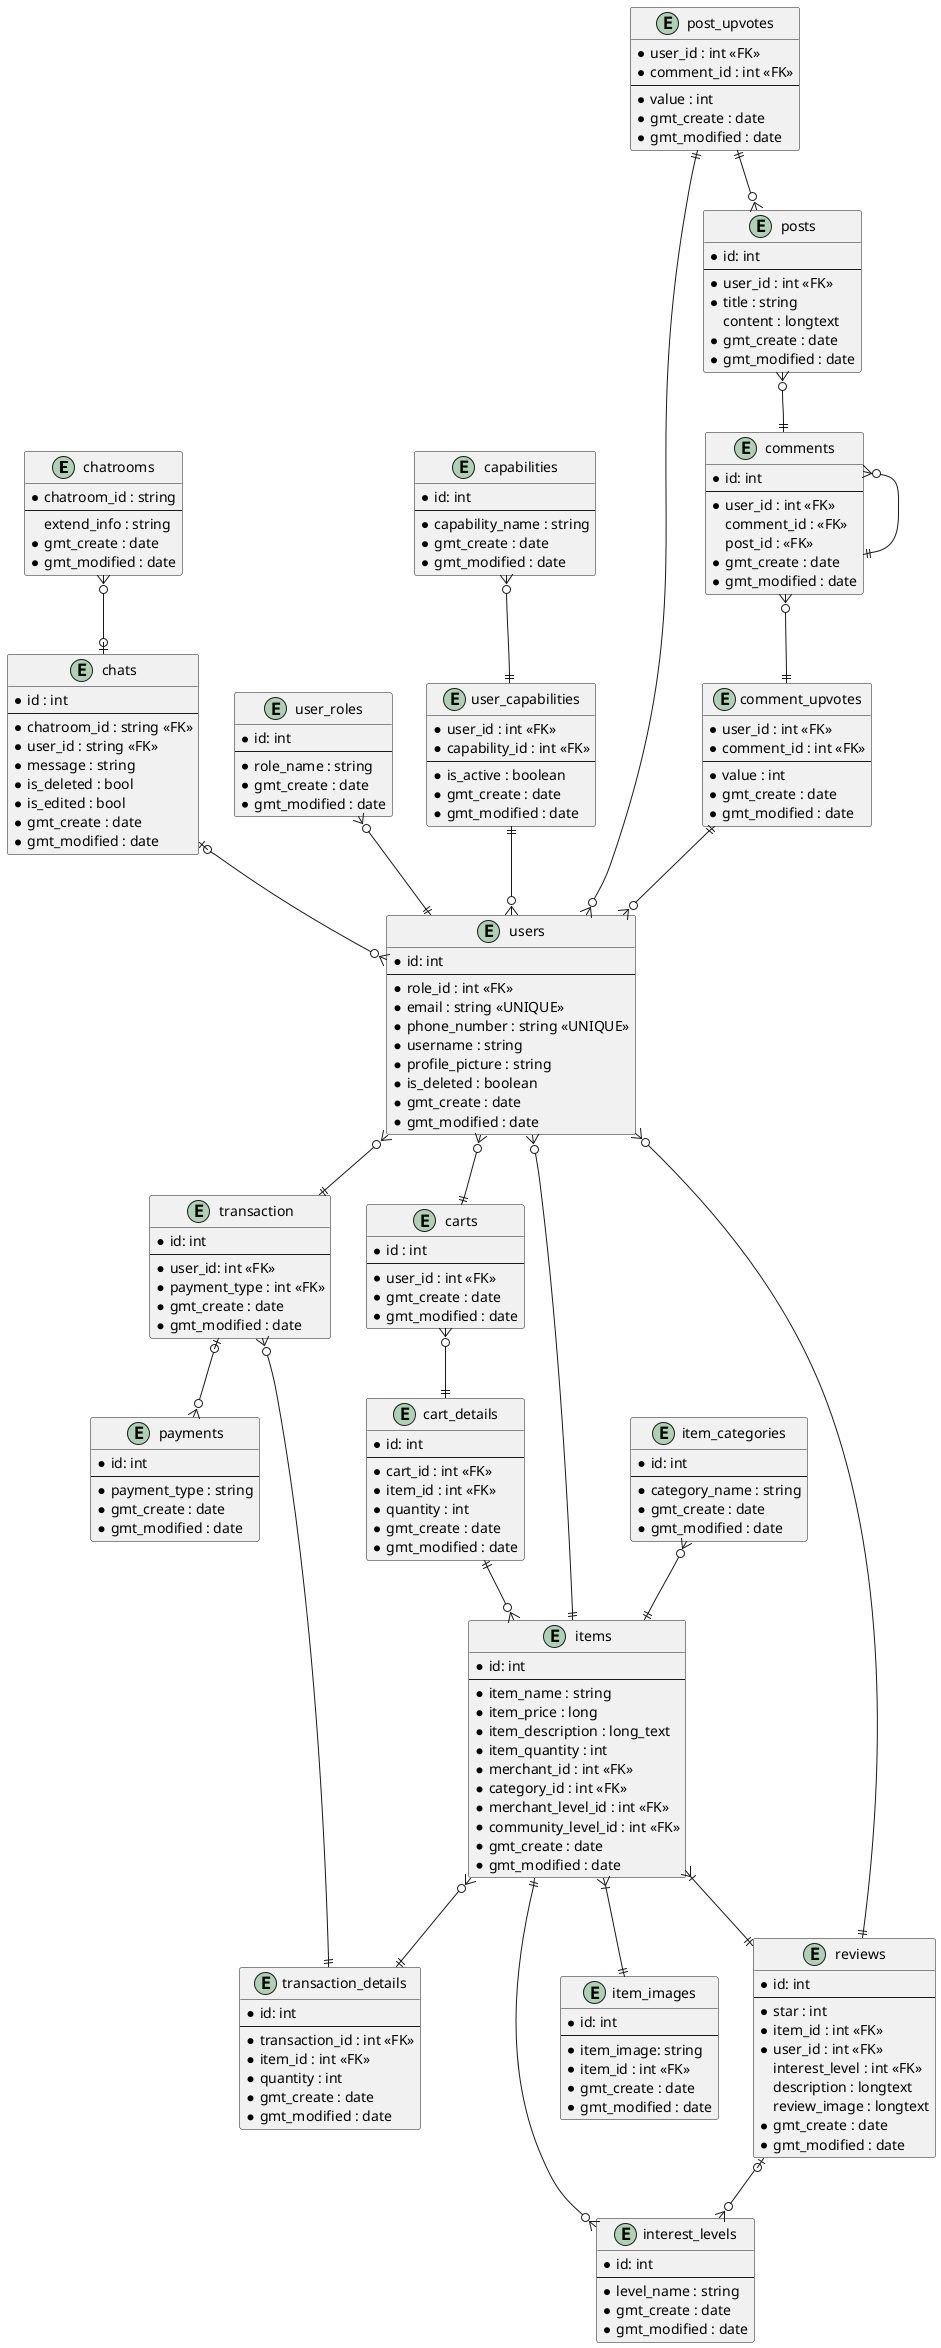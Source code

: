 @startuml class diagram

' left to right direction

' entity

' direct communication purposes
entity chatrooms {
    * chatroom_id : string
    --
    extend_info : string
    * gmt_create : date
    * gmt_modified : date
}

entity chats {
    * id : int
    --
    * chatroom_id : string <<FK>>
    * user_id : string <<FK>>
    * message : string
    * is_deleted : bool
    * is_edited : bool
    * gmt_create : date
    * gmt_modified : date
}

' for transaction purposes
entity interest_levels {
    * id: int
    --
    * level_name : string
    * gmt_create : date
    * gmt_modified : date
}

entity item_categories {
    * id: int
    --
    * category_name : string
    * gmt_create : date
    * gmt_modified : date
}

entity user_roles {
    * id: int
    --
    * role_name : string
    * gmt_create : date
    * gmt_modified : date
}

entity capabilities {
    * id: int
    --
    * capability_name : string
    * gmt_create : date
    * gmt_modified : date
}

entity user_capabilities {
    * user_id : int <<FK>>
    * capability_id : int <<FK>>
    --
    * is_active : boolean
    * gmt_create : date
    * gmt_modified : date
}

entity payments {
    * id: int
    --
    * payment_type : string
    * gmt_create : date
    * gmt_modified : date
}

entity users {
    * id: int  
    --
    * role_id : int <<FK>>
    * email : string <<UNIQUE>>
    * phone_number : string <<UNIQUE>>
    * username : string
    * profile_picture : string
    * is_deleted : boolean
    * gmt_create : date
    * gmt_modified : date
}

entity items {
    * id: int 
    --
    * item_name : string
    * item_price : long
    * item_description : long_text
    * item_quantity : int
    * merchant_id : int <<FK>>
    * category_id : int <<FK>>
    * merchant_level_id : int <<FK>>
    * community_level_id : int <<FK>>
    * gmt_create : date
    * gmt_modified : date
}

entity item_images {
    * id: int
    --
    * item_image: string
    * item_id : int <<FK>>
    * gmt_create : date
    * gmt_modified : date
}

entity reviews {
    * id: int
    --
    * star : int
    * item_id : int <<FK>>
    * user_id : int <<FK>>
      interest_level : int <<FK>>
      description : longtext
      review_image : longtext
    * gmt_create : date
    * gmt_modified : date
}

entity transaction {
    * id: int
    --
    * user_id: int <<FK>>
    * payment_type : int <<FK>>
    * gmt_create : date
    * gmt_modified : date
}

entity transaction_details {
    * id: int
    --
    * transaction_id : int <<FK>>
    * item_id : int <<FK>>
    * quantity : int
    * gmt_create : date
    * gmt_modified : date
}

entity carts {
    * id : int
    --
    * user_id : int <<FK>>
    * gmt_create : date
    * gmt_modified : date
}

entity cart_details {
    * id: int
    --
    * cart_id : int <<FK>>
    * item_id : int <<FK>>
    * quantity : int
    * gmt_create : date
    * gmt_modified : date
}

' for discussion purposes
entity posts {
    * id: int
    --
    * user_id : int <<FK>>
    * title : string
      content : longtext
    * gmt_create : date
    * gmt_modified : date
}

entity comments {
    * id: int
    --
    * user_id : int <<FK>>
      comment_id : <<FK>>
      post_id : <<FK>>
    * gmt_create : date
    * gmt_modified : date
}

entity comment_upvotes {
    * user_id : int <<FK>>
    * comment_id : int <<FK>>
    --
    * value : int
    * gmt_create : date
    * gmt_modified : date
}

entity post_upvotes {
    * user_id : int <<FK>>
    * comment_id : int <<FK>>
    --
    * value : int
    * gmt_create : date
    * gmt_modified : date
}


' relation
' for transaction purposes
interest_levels }o--|| items
item_categories }o--|| items

user_roles }o--|| users

transaction |o--o{ payments
users }o--|| transaction
transaction }o--|| transaction_details
items }o--|| transaction_details

' carts
users }o--|| carts
carts }o--|| cart_details
cart_details ||--o{ items

items }|--|| item_images
items }|--|| reviews
reviews |o--o{ interest_levels
items ||--o{ users
reviews ||--o{ users

' for discussion purposes
comments }o--|| comment_upvotes
comment_upvotes ||--o{ users
post_upvotes ||--o{ posts
post_upvotes ||--o{ users

posts }o--|| comments
comments }o--|| comments

' direct communication purposes
chats |o--o{ users
chatrooms }o--o| chats


' user capability
' users }o--||  user_capabilities
user_capabilities ||--o{ users
capabilities }o--|| user_capabilities

@enduml